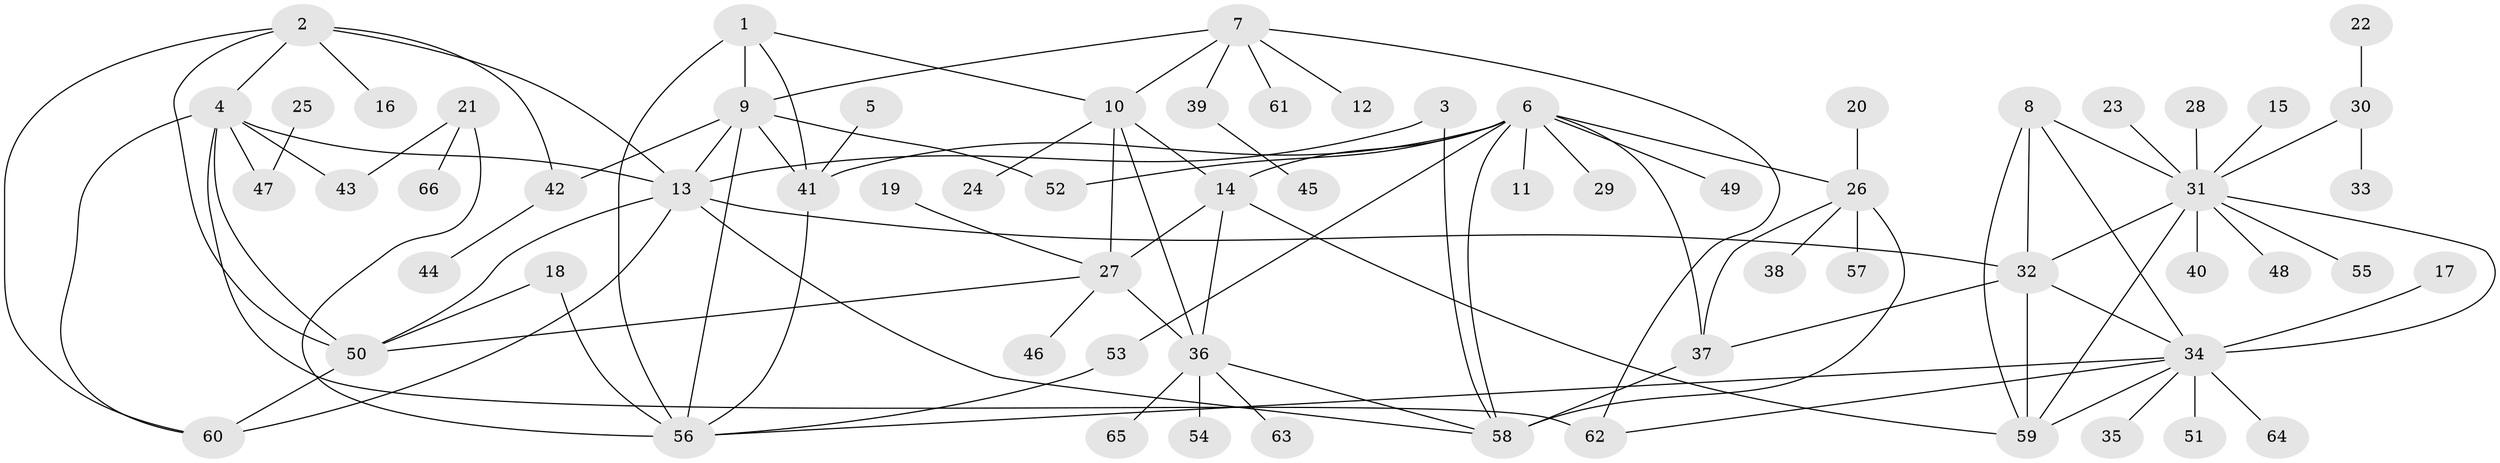 // original degree distribution, {6: 0.045871559633027525, 11: 0.009174311926605505, 8: 0.07339449541284404, 12: 0.009174311926605505, 5: 0.01834862385321101, 4: 0.03669724770642202, 9: 0.027522935779816515, 10: 0.01834862385321101, 7: 0.01834862385321101, 2: 0.11926605504587157, 1: 0.5779816513761468, 3: 0.045871559633027525}
// Generated by graph-tools (version 1.1) at 2025/37/03/04/25 23:37:39]
// undirected, 66 vertices, 102 edges
graph export_dot {
  node [color=gray90,style=filled];
  1;
  2;
  3;
  4;
  5;
  6;
  7;
  8;
  9;
  10;
  11;
  12;
  13;
  14;
  15;
  16;
  17;
  18;
  19;
  20;
  21;
  22;
  23;
  24;
  25;
  26;
  27;
  28;
  29;
  30;
  31;
  32;
  33;
  34;
  35;
  36;
  37;
  38;
  39;
  40;
  41;
  42;
  43;
  44;
  45;
  46;
  47;
  48;
  49;
  50;
  51;
  52;
  53;
  54;
  55;
  56;
  57;
  58;
  59;
  60;
  61;
  62;
  63;
  64;
  65;
  66;
  1 -- 9 [weight=2.0];
  1 -- 10 [weight=1.0];
  1 -- 41 [weight=2.0];
  1 -- 56 [weight=2.0];
  2 -- 4 [weight=1.0];
  2 -- 13 [weight=1.0];
  2 -- 16 [weight=1.0];
  2 -- 42 [weight=1.0];
  2 -- 50 [weight=1.0];
  2 -- 60 [weight=1.0];
  3 -- 13 [weight=1.0];
  3 -- 58 [weight=1.0];
  4 -- 13 [weight=1.0];
  4 -- 43 [weight=1.0];
  4 -- 47 [weight=1.0];
  4 -- 50 [weight=1.0];
  4 -- 60 [weight=1.0];
  4 -- 62 [weight=1.0];
  5 -- 41 [weight=1.0];
  6 -- 11 [weight=1.0];
  6 -- 14 [weight=1.0];
  6 -- 26 [weight=2.0];
  6 -- 29 [weight=1.0];
  6 -- 37 [weight=2.0];
  6 -- 41 [weight=1.0];
  6 -- 49 [weight=1.0];
  6 -- 52 [weight=1.0];
  6 -- 53 [weight=1.0];
  6 -- 58 [weight=2.0];
  7 -- 9 [weight=1.0];
  7 -- 10 [weight=1.0];
  7 -- 12 [weight=1.0];
  7 -- 39 [weight=1.0];
  7 -- 61 [weight=1.0];
  7 -- 62 [weight=1.0];
  8 -- 31 [weight=1.0];
  8 -- 32 [weight=1.0];
  8 -- 34 [weight=1.0];
  8 -- 59 [weight=1.0];
  9 -- 13 [weight=1.0];
  9 -- 41 [weight=1.0];
  9 -- 42 [weight=1.0];
  9 -- 52 [weight=1.0];
  9 -- 56 [weight=1.0];
  10 -- 14 [weight=1.0];
  10 -- 24 [weight=1.0];
  10 -- 27 [weight=2.0];
  10 -- 36 [weight=1.0];
  13 -- 32 [weight=1.0];
  13 -- 50 [weight=1.0];
  13 -- 58 [weight=1.0];
  13 -- 60 [weight=1.0];
  14 -- 27 [weight=2.0];
  14 -- 36 [weight=1.0];
  14 -- 59 [weight=1.0];
  15 -- 31 [weight=1.0];
  17 -- 34 [weight=1.0];
  18 -- 50 [weight=1.0];
  18 -- 56 [weight=1.0];
  19 -- 27 [weight=1.0];
  20 -- 26 [weight=1.0];
  21 -- 43 [weight=1.0];
  21 -- 56 [weight=1.0];
  21 -- 66 [weight=1.0];
  22 -- 30 [weight=1.0];
  23 -- 31 [weight=1.0];
  25 -- 47 [weight=1.0];
  26 -- 37 [weight=1.0];
  26 -- 38 [weight=1.0];
  26 -- 57 [weight=1.0];
  26 -- 58 [weight=1.0];
  27 -- 36 [weight=2.0];
  27 -- 46 [weight=1.0];
  27 -- 50 [weight=1.0];
  28 -- 31 [weight=1.0];
  30 -- 31 [weight=1.0];
  30 -- 33 [weight=1.0];
  31 -- 32 [weight=1.0];
  31 -- 34 [weight=1.0];
  31 -- 40 [weight=1.0];
  31 -- 48 [weight=1.0];
  31 -- 55 [weight=1.0];
  31 -- 59 [weight=1.0];
  32 -- 34 [weight=1.0];
  32 -- 37 [weight=1.0];
  32 -- 59 [weight=1.0];
  34 -- 35 [weight=1.0];
  34 -- 51 [weight=1.0];
  34 -- 56 [weight=1.0];
  34 -- 59 [weight=1.0];
  34 -- 62 [weight=1.0];
  34 -- 64 [weight=1.0];
  36 -- 54 [weight=1.0];
  36 -- 58 [weight=1.0];
  36 -- 63 [weight=1.0];
  36 -- 65 [weight=1.0];
  37 -- 58 [weight=1.0];
  39 -- 45 [weight=1.0];
  41 -- 56 [weight=1.0];
  42 -- 44 [weight=1.0];
  50 -- 60 [weight=1.0];
  53 -- 56 [weight=1.0];
}

